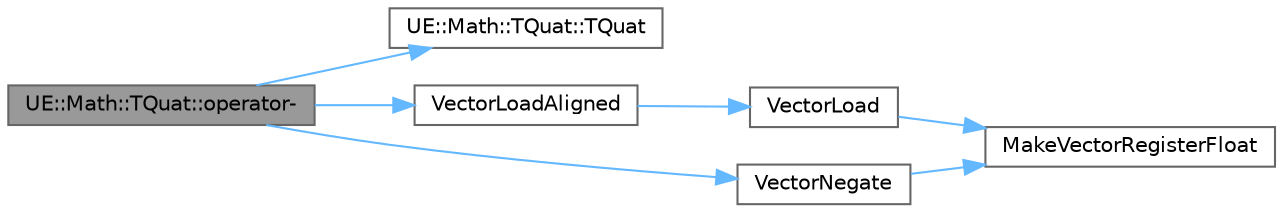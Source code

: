 digraph "UE::Math::TQuat::operator-"
{
 // INTERACTIVE_SVG=YES
 // LATEX_PDF_SIZE
  bgcolor="transparent";
  edge [fontname=Helvetica,fontsize=10,labelfontname=Helvetica,labelfontsize=10];
  node [fontname=Helvetica,fontsize=10,shape=box,height=0.2,width=0.4];
  rankdir="LR";
  Node1 [id="Node000001",label="UE::Math::TQuat::operator-",height=0.2,width=0.4,color="gray40", fillcolor="grey60", style="filled", fontcolor="black",tooltip="Negates the quaternion."];
  Node1 -> Node2 [id="edge1_Node000001_Node000002",color="steelblue1",style="solid",tooltip=" "];
  Node2 [id="Node000002",label="UE::Math::TQuat::TQuat",height=0.2,width=0.4,color="grey40", fillcolor="white", style="filled",URL="$d6/d4a/structUE_1_1Math_1_1TQuat.html#aa00eaeaefa4ce44b9e1abec419496faa",tooltip="Default constructor (no initialization)."];
  Node1 -> Node3 [id="edge2_Node000001_Node000003",color="steelblue1",style="solid",tooltip=" "];
  Node3 [id="Node000003",label="VectorLoadAligned",height=0.2,width=0.4,color="grey40", fillcolor="white", style="filled",URL="$dd/d4d/UnrealMathFPU_8h.html#a795bf143be99fa9c21053ce7ee7367ee",tooltip="Loads 4 FLOATs from aligned memory."];
  Node3 -> Node4 [id="edge3_Node000003_Node000004",color="steelblue1",style="solid",tooltip=" "];
  Node4 [id="Node000004",label="VectorLoad",height=0.2,width=0.4,color="grey40", fillcolor="white", style="filled",URL="$dd/d4d/UnrealMathFPU_8h.html#acf012ed0bd0dbebc7aadab0ba8a1f808",tooltip="Loads 4 FLOATs from unaligned memory."];
  Node4 -> Node5 [id="edge4_Node000004_Node000005",color="steelblue1",style="solid",tooltip=" "];
  Node5 [id="Node000005",label="MakeVectorRegisterFloat",height=0.2,width=0.4,color="grey40", fillcolor="white", style="filled",URL="$dd/d4d/UnrealMathFPU_8h.html#aefc67d5a07d1692613a29d8c9f71e815",tooltip="Returns a bitwise equivalent vector based on 4 DWORDs."];
  Node1 -> Node6 [id="edge5_Node000001_Node000006",color="steelblue1",style="solid",tooltip=" "];
  Node6 [id="Node000006",label="VectorNegate",height=0.2,width=0.4,color="grey40", fillcolor="white", style="filled",URL="$dd/d4d/UnrealMathFPU_8h.html#aab8014199a96148ae9ec581cf57db6d2",tooltip="Returns the negated value (component-wise)."];
  Node6 -> Node5 [id="edge6_Node000006_Node000005",color="steelblue1",style="solid",tooltip=" "];
}
